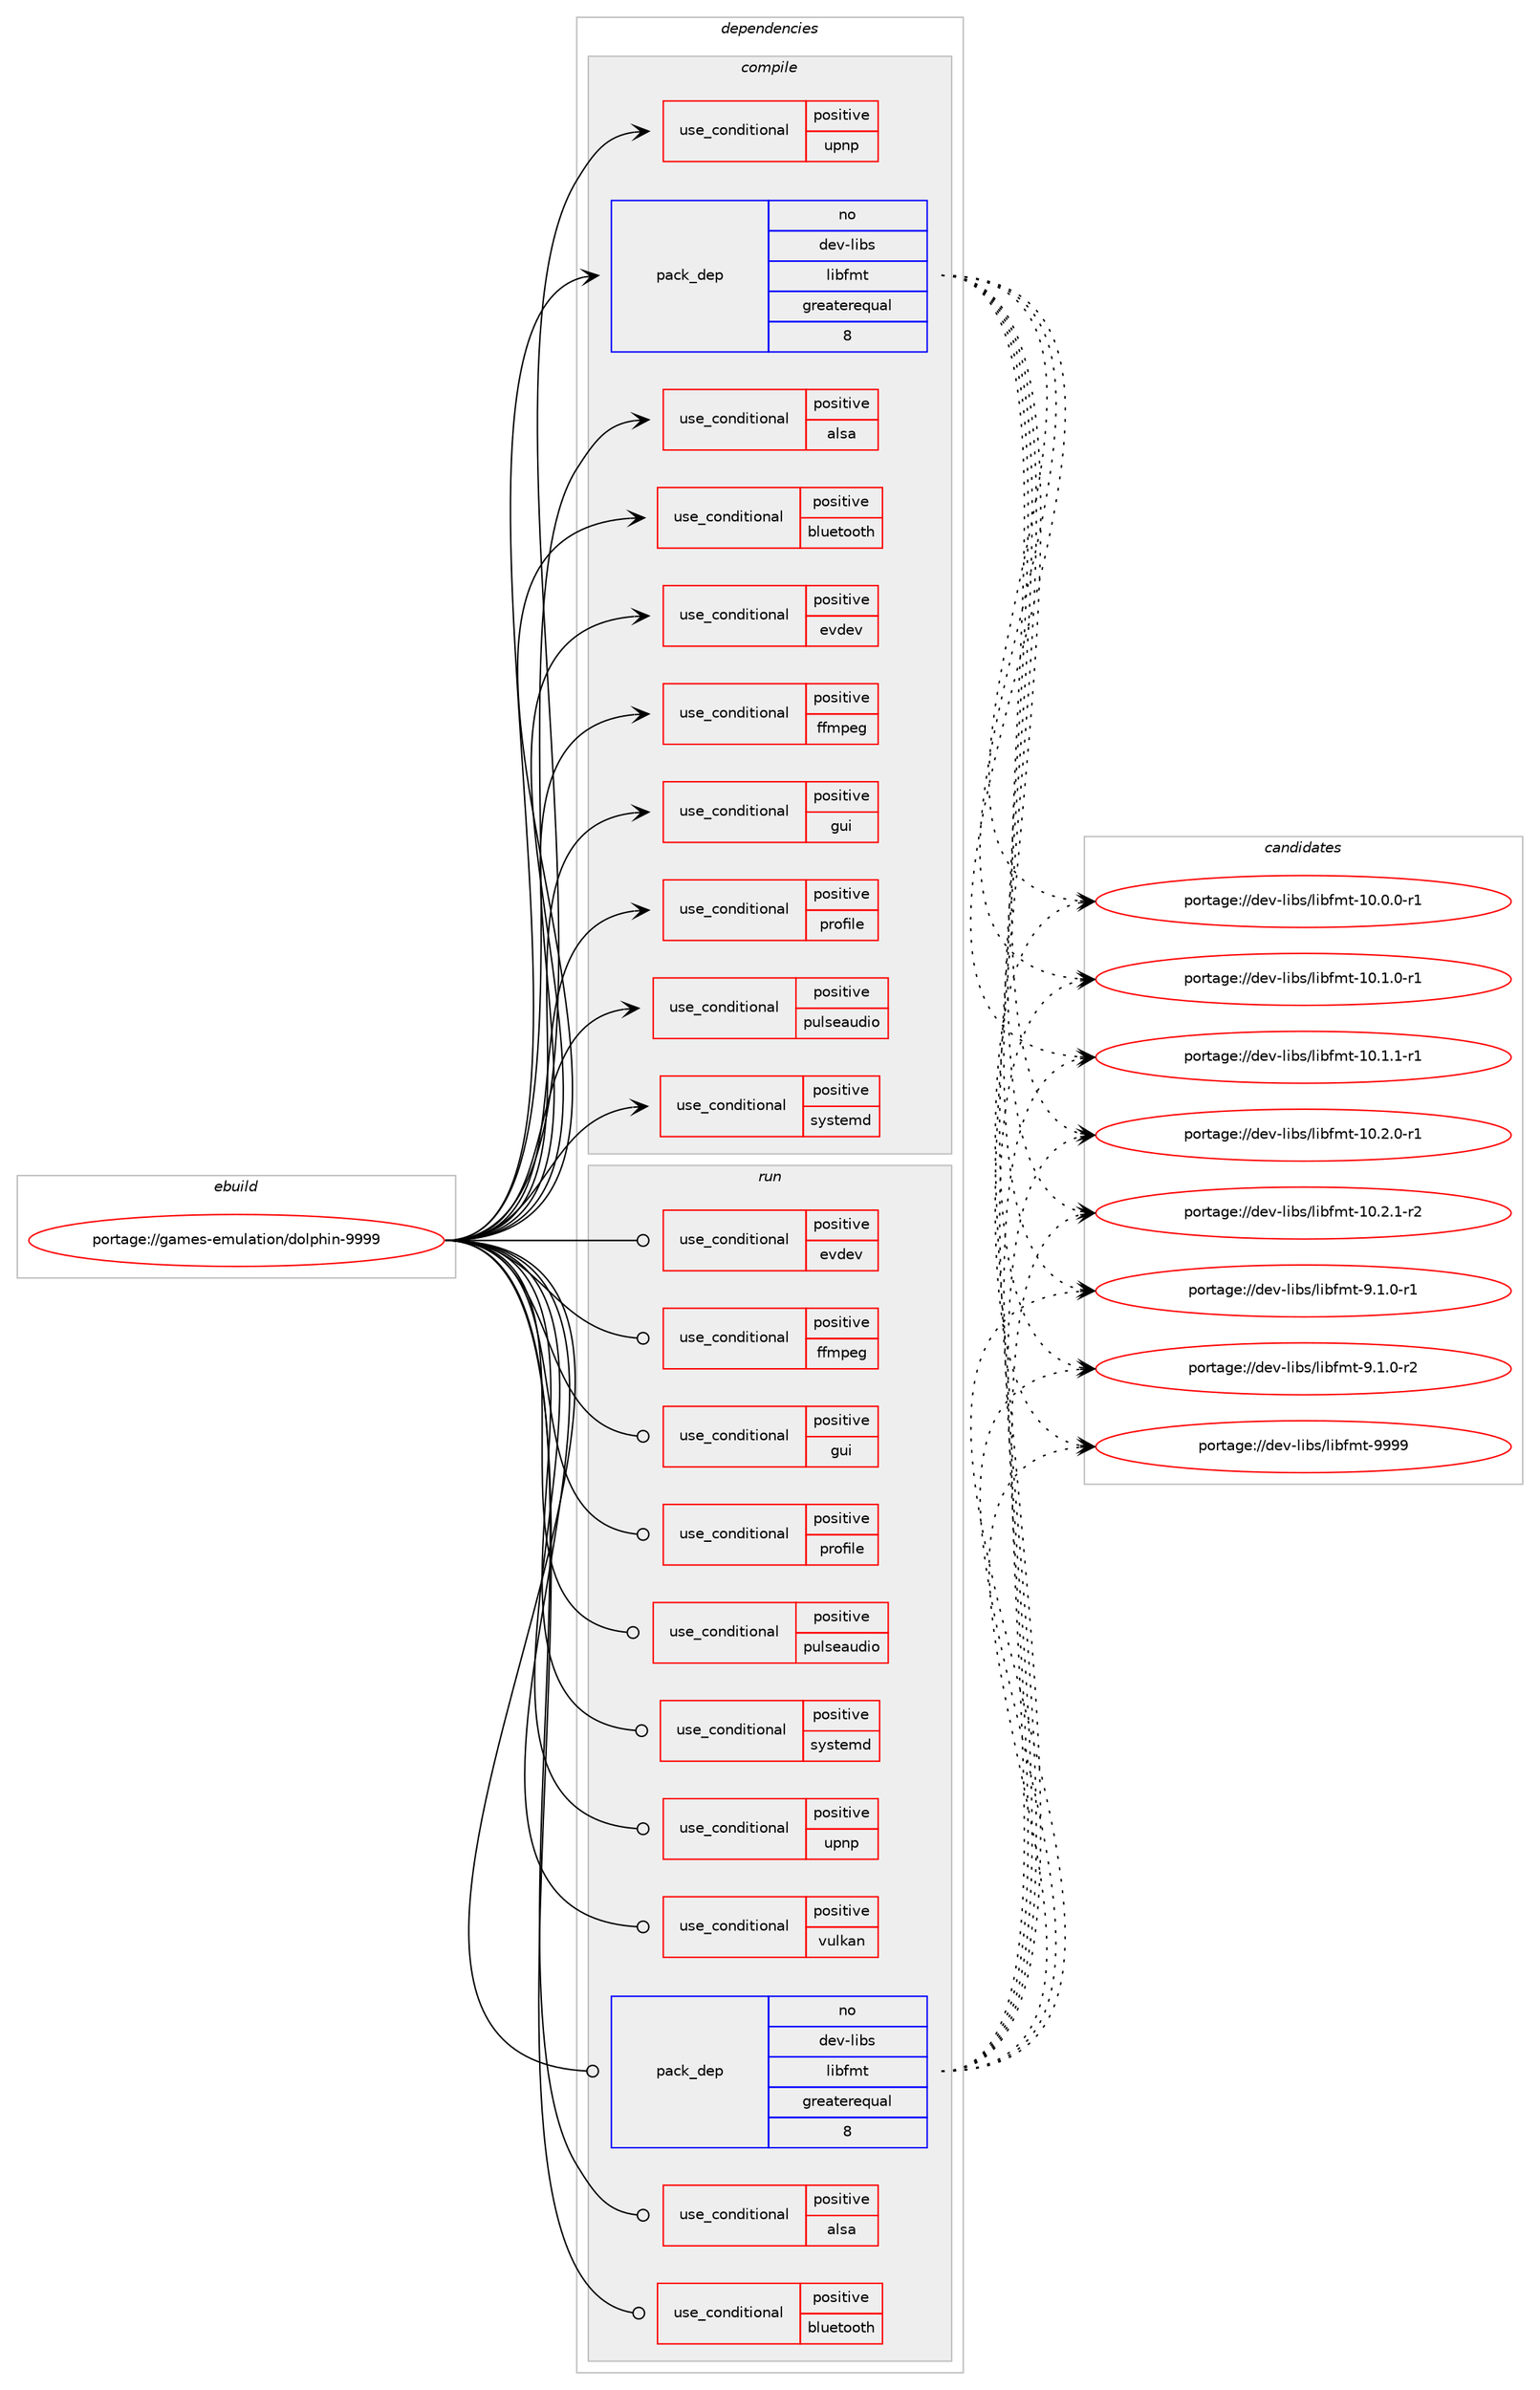 digraph prolog {

# *************
# Graph options
# *************

newrank=true;
concentrate=true;
compound=true;
graph [rankdir=LR,fontname=Helvetica,fontsize=10,ranksep=1.5];#, ranksep=2.5, nodesep=0.2];
edge  [arrowhead=vee];
node  [fontname=Helvetica,fontsize=10];

# **********
# The ebuild
# **********

subgraph cluster_leftcol {
color=gray;
rank=same;
label=<<i>ebuild</i>>;
id [label="portage://games-emulation/dolphin-9999", color=red, width=4, href="../games-emulation/dolphin-9999.svg"];
}

# ****************
# The dependencies
# ****************

subgraph cluster_midcol {
color=gray;
label=<<i>dependencies</i>>;
subgraph cluster_compile {
fillcolor="#eeeeee";
style=filled;
label=<<i>compile</i>>;
subgraph cond61714 {
dependency114664 [label=<<TABLE BORDER="0" CELLBORDER="1" CELLSPACING="0" CELLPADDING="4"><TR><TD ROWSPAN="3" CELLPADDING="10">use_conditional</TD></TR><TR><TD>positive</TD></TR><TR><TD>alsa</TD></TR></TABLE>>, shape=none, color=red];
# *** BEGIN UNKNOWN DEPENDENCY TYPE (TODO) ***
# dependency114664 -> package_dependency(portage://games-emulation/dolphin-9999,install,no,media-libs,alsa-lib,none,[,,],[],[])
# *** END UNKNOWN DEPENDENCY TYPE (TODO) ***

}
id:e -> dependency114664:w [weight=20,style="solid",arrowhead="vee"];
subgraph cond61715 {
dependency114665 [label=<<TABLE BORDER="0" CELLBORDER="1" CELLSPACING="0" CELLPADDING="4"><TR><TD ROWSPAN="3" CELLPADDING="10">use_conditional</TD></TR><TR><TD>positive</TD></TR><TR><TD>bluetooth</TD></TR></TABLE>>, shape=none, color=red];
# *** BEGIN UNKNOWN DEPENDENCY TYPE (TODO) ***
# dependency114665 -> package_dependency(portage://games-emulation/dolphin-9999,install,no,net-wireless,bluez,none,[,,],[],[])
# *** END UNKNOWN DEPENDENCY TYPE (TODO) ***

}
id:e -> dependency114665:w [weight=20,style="solid",arrowhead="vee"];
subgraph cond61716 {
dependency114666 [label=<<TABLE BORDER="0" CELLBORDER="1" CELLSPACING="0" CELLPADDING="4"><TR><TD ROWSPAN="3" CELLPADDING="10">use_conditional</TD></TR><TR><TD>positive</TD></TR><TR><TD>evdev</TD></TR></TABLE>>, shape=none, color=red];
# *** BEGIN UNKNOWN DEPENDENCY TYPE (TODO) ***
# dependency114666 -> package_dependency(portage://games-emulation/dolphin-9999,install,no,dev-libs,libevdev,none,[,,],[],[])
# *** END UNKNOWN DEPENDENCY TYPE (TODO) ***

# *** BEGIN UNKNOWN DEPENDENCY TYPE (TODO) ***
# dependency114666 -> package_dependency(portage://games-emulation/dolphin-9999,install,no,virtual,udev,none,[,,],[],[])
# *** END UNKNOWN DEPENDENCY TYPE (TODO) ***

}
id:e -> dependency114666:w [weight=20,style="solid",arrowhead="vee"];
subgraph cond61717 {
dependency114667 [label=<<TABLE BORDER="0" CELLBORDER="1" CELLSPACING="0" CELLPADDING="4"><TR><TD ROWSPAN="3" CELLPADDING="10">use_conditional</TD></TR><TR><TD>positive</TD></TR><TR><TD>ffmpeg</TD></TR></TABLE>>, shape=none, color=red];
# *** BEGIN UNKNOWN DEPENDENCY TYPE (TODO) ***
# dependency114667 -> package_dependency(portage://games-emulation/dolphin-9999,install,no,media-video,ffmpeg,none,[,,],any_same_slot,[])
# *** END UNKNOWN DEPENDENCY TYPE (TODO) ***

}
id:e -> dependency114667:w [weight=20,style="solid",arrowhead="vee"];
subgraph cond61718 {
dependency114668 [label=<<TABLE BORDER="0" CELLBORDER="1" CELLSPACING="0" CELLPADDING="4"><TR><TD ROWSPAN="3" CELLPADDING="10">use_conditional</TD></TR><TR><TD>positive</TD></TR><TR><TD>gui</TD></TR></TABLE>>, shape=none, color=red];
# *** BEGIN UNKNOWN DEPENDENCY TYPE (TODO) ***
# dependency114668 -> package_dependency(portage://games-emulation/dolphin-9999,install,no,dev-qt,qtcore,none,[,,],[slot(5)],[])
# *** END UNKNOWN DEPENDENCY TYPE (TODO) ***

# *** BEGIN UNKNOWN DEPENDENCY TYPE (TODO) ***
# dependency114668 -> package_dependency(portage://games-emulation/dolphin-9999,install,no,dev-qt,qtgui,none,[,,],[slot(5)],[])
# *** END UNKNOWN DEPENDENCY TYPE (TODO) ***

# *** BEGIN UNKNOWN DEPENDENCY TYPE (TODO) ***
# dependency114668 -> package_dependency(portage://games-emulation/dolphin-9999,install,no,dev-qt,qtwidgets,none,[,,],[slot(5)],[])
# *** END UNKNOWN DEPENDENCY TYPE (TODO) ***

}
id:e -> dependency114668:w [weight=20,style="solid",arrowhead="vee"];
subgraph cond61719 {
dependency114669 [label=<<TABLE BORDER="0" CELLBORDER="1" CELLSPACING="0" CELLPADDING="4"><TR><TD ROWSPAN="3" CELLPADDING="10">use_conditional</TD></TR><TR><TD>positive</TD></TR><TR><TD>profile</TD></TR></TABLE>>, shape=none, color=red];
# *** BEGIN UNKNOWN DEPENDENCY TYPE (TODO) ***
# dependency114669 -> package_dependency(portage://games-emulation/dolphin-9999,install,no,dev-util,oprofile,none,[,,],[],[])
# *** END UNKNOWN DEPENDENCY TYPE (TODO) ***

}
id:e -> dependency114669:w [weight=20,style="solid",arrowhead="vee"];
subgraph cond61720 {
dependency114670 [label=<<TABLE BORDER="0" CELLBORDER="1" CELLSPACING="0" CELLPADDING="4"><TR><TD ROWSPAN="3" CELLPADDING="10">use_conditional</TD></TR><TR><TD>positive</TD></TR><TR><TD>pulseaudio</TD></TR></TABLE>>, shape=none, color=red];
# *** BEGIN UNKNOWN DEPENDENCY TYPE (TODO) ***
# dependency114670 -> package_dependency(portage://games-emulation/dolphin-9999,install,no,media-libs,libpulse,none,[,,],[],[])
# *** END UNKNOWN DEPENDENCY TYPE (TODO) ***

}
id:e -> dependency114670:w [weight=20,style="solid",arrowhead="vee"];
subgraph cond61721 {
dependency114671 [label=<<TABLE BORDER="0" CELLBORDER="1" CELLSPACING="0" CELLPADDING="4"><TR><TD ROWSPAN="3" CELLPADDING="10">use_conditional</TD></TR><TR><TD>positive</TD></TR><TR><TD>systemd</TD></TR></TABLE>>, shape=none, color=red];
# *** BEGIN UNKNOWN DEPENDENCY TYPE (TODO) ***
# dependency114671 -> package_dependency(portage://games-emulation/dolphin-9999,install,no,sys-apps,systemd,none,[,,],[slot(0),equal],[])
# *** END UNKNOWN DEPENDENCY TYPE (TODO) ***

}
id:e -> dependency114671:w [weight=20,style="solid",arrowhead="vee"];
subgraph cond61722 {
dependency114672 [label=<<TABLE BORDER="0" CELLBORDER="1" CELLSPACING="0" CELLPADDING="4"><TR><TD ROWSPAN="3" CELLPADDING="10">use_conditional</TD></TR><TR><TD>positive</TD></TR><TR><TD>upnp</TD></TR></TABLE>>, shape=none, color=red];
# *** BEGIN UNKNOWN DEPENDENCY TYPE (TODO) ***
# dependency114672 -> package_dependency(portage://games-emulation/dolphin-9999,install,no,net-libs,miniupnpc,none,[,,],[],[])
# *** END UNKNOWN DEPENDENCY TYPE (TODO) ***

}
id:e -> dependency114672:w [weight=20,style="solid",arrowhead="vee"];
# *** BEGIN UNKNOWN DEPENDENCY TYPE (TODO) ***
# id -> package_dependency(portage://games-emulation/dolphin-9999,install,no,app-arch,bzip2,none,[,,],any_same_slot,[])
# *** END UNKNOWN DEPENDENCY TYPE (TODO) ***

# *** BEGIN UNKNOWN DEPENDENCY TYPE (TODO) ***
# id -> package_dependency(portage://games-emulation/dolphin-9999,install,no,app-arch,xz-utils,none,[,,],any_same_slot,[])
# *** END UNKNOWN DEPENDENCY TYPE (TODO) ***

# *** BEGIN UNKNOWN DEPENDENCY TYPE (TODO) ***
# id -> package_dependency(portage://games-emulation/dolphin-9999,install,no,app-arch,zstd,none,[,,],any_same_slot,[])
# *** END UNKNOWN DEPENDENCY TYPE (TODO) ***

# *** BEGIN UNKNOWN DEPENDENCY TYPE (TODO) ***
# id -> package_dependency(portage://games-emulation/dolphin-9999,install,no,dev-libs,hidapi,none,[,,],any_same_slot,[])
# *** END UNKNOWN DEPENDENCY TYPE (TODO) ***

subgraph pack51479 {
dependency114673 [label=<<TABLE BORDER="0" CELLBORDER="1" CELLSPACING="0" CELLPADDING="4" WIDTH="220"><TR><TD ROWSPAN="6" CELLPADDING="30">pack_dep</TD></TR><TR><TD WIDTH="110">no</TD></TR><TR><TD>dev-libs</TD></TR><TR><TD>libfmt</TD></TR><TR><TD>greaterequal</TD></TR><TR><TD>8</TD></TR></TABLE>>, shape=none, color=blue];
}
id:e -> dependency114673:w [weight=20,style="solid",arrowhead="vee"];
# *** BEGIN UNKNOWN DEPENDENCY TYPE (TODO) ***
# id -> package_dependency(portage://games-emulation/dolphin-9999,install,no,dev-libs,lzo,none,[,,],any_same_slot,[])
# *** END UNKNOWN DEPENDENCY TYPE (TODO) ***

# *** BEGIN UNKNOWN DEPENDENCY TYPE (TODO) ***
# id -> package_dependency(portage://games-emulation/dolphin-9999,install,no,dev-libs,pugixml,none,[,,],any_same_slot,[])
# *** END UNKNOWN DEPENDENCY TYPE (TODO) ***

# *** BEGIN UNKNOWN DEPENDENCY TYPE (TODO) ***
# id -> package_dependency(portage://games-emulation/dolphin-9999,install,no,media-libs,cubeb,none,[,,],any_same_slot,[])
# *** END UNKNOWN DEPENDENCY TYPE (TODO) ***

# *** BEGIN UNKNOWN DEPENDENCY TYPE (TODO) ***
# id -> package_dependency(portage://games-emulation/dolphin-9999,install,no,media-libs,libpng,none,[,,],any_same_slot,[])
# *** END UNKNOWN DEPENDENCY TYPE (TODO) ***

# *** BEGIN UNKNOWN DEPENDENCY TYPE (TODO) ***
# id -> package_dependency(portage://games-emulation/dolphin-9999,install,no,media-libs,libsfml,none,[,,],any_same_slot,[])
# *** END UNKNOWN DEPENDENCY TYPE (TODO) ***

# *** BEGIN UNKNOWN DEPENDENCY TYPE (TODO) ***
# id -> package_dependency(portage://games-emulation/dolphin-9999,install,no,media-libs,mesa,none,[,,],[],[use(enable(egl),positive)])
# *** END UNKNOWN DEPENDENCY TYPE (TODO) ***

# *** BEGIN UNKNOWN DEPENDENCY TYPE (TODO) ***
# id -> package_dependency(portage://games-emulation/dolphin-9999,install,no,net-libs,enet,none,[,,],[slot(1.3)],[])
# *** END UNKNOWN DEPENDENCY TYPE (TODO) ***

# *** BEGIN UNKNOWN DEPENDENCY TYPE (TODO) ***
# id -> package_dependency(portage://games-emulation/dolphin-9999,install,no,net-libs,mbedtls,none,[,,],any_same_slot,[])
# *** END UNKNOWN DEPENDENCY TYPE (TODO) ***

# *** BEGIN UNKNOWN DEPENDENCY TYPE (TODO) ***
# id -> package_dependency(portage://games-emulation/dolphin-9999,install,no,net-misc,curl,none,[,,],any_same_slot,[])
# *** END UNKNOWN DEPENDENCY TYPE (TODO) ***

# *** BEGIN UNKNOWN DEPENDENCY TYPE (TODO) ***
# id -> package_dependency(portage://games-emulation/dolphin-9999,install,no,sys-libs,readline,none,[,,],any_same_slot,[])
# *** END UNKNOWN DEPENDENCY TYPE (TODO) ***

# *** BEGIN UNKNOWN DEPENDENCY TYPE (TODO) ***
# id -> package_dependency(portage://games-emulation/dolphin-9999,install,no,sys-libs,zlib,none,[,,],any_same_slot,[use(enable(minizip),none)])
# *** END UNKNOWN DEPENDENCY TYPE (TODO) ***

# *** BEGIN UNKNOWN DEPENDENCY TYPE (TODO) ***
# id -> package_dependency(portage://games-emulation/dolphin-9999,install,no,virtual,libusb,none,[,,],[slot(1)],[])
# *** END UNKNOWN DEPENDENCY TYPE (TODO) ***

# *** BEGIN UNKNOWN DEPENDENCY TYPE (TODO) ***
# id -> package_dependency(portage://games-emulation/dolphin-9999,install,no,virtual,opengl,none,[,,],[],[])
# *** END UNKNOWN DEPENDENCY TYPE (TODO) ***

# *** BEGIN UNKNOWN DEPENDENCY TYPE (TODO) ***
# id -> package_dependency(portage://games-emulation/dolphin-9999,install,no,x11-libs,libXext,none,[,,],[],[])
# *** END UNKNOWN DEPENDENCY TYPE (TODO) ***

# *** BEGIN UNKNOWN DEPENDENCY TYPE (TODO) ***
# id -> package_dependency(portage://games-emulation/dolphin-9999,install,no,x11-libs,libXi,none,[,,],[],[])
# *** END UNKNOWN DEPENDENCY TYPE (TODO) ***

# *** BEGIN UNKNOWN DEPENDENCY TYPE (TODO) ***
# id -> package_dependency(portage://games-emulation/dolphin-9999,install,no,x11-libs,libXrandr,none,[,,],[],[])
# *** END UNKNOWN DEPENDENCY TYPE (TODO) ***

}
subgraph cluster_compileandrun {
fillcolor="#eeeeee";
style=filled;
label=<<i>compile and run</i>>;
}
subgraph cluster_run {
fillcolor="#eeeeee";
style=filled;
label=<<i>run</i>>;
subgraph cond61723 {
dependency114674 [label=<<TABLE BORDER="0" CELLBORDER="1" CELLSPACING="0" CELLPADDING="4"><TR><TD ROWSPAN="3" CELLPADDING="10">use_conditional</TD></TR><TR><TD>positive</TD></TR><TR><TD>alsa</TD></TR></TABLE>>, shape=none, color=red];
# *** BEGIN UNKNOWN DEPENDENCY TYPE (TODO) ***
# dependency114674 -> package_dependency(portage://games-emulation/dolphin-9999,run,no,media-libs,alsa-lib,none,[,,],[],[])
# *** END UNKNOWN DEPENDENCY TYPE (TODO) ***

}
id:e -> dependency114674:w [weight=20,style="solid",arrowhead="odot"];
subgraph cond61724 {
dependency114675 [label=<<TABLE BORDER="0" CELLBORDER="1" CELLSPACING="0" CELLPADDING="4"><TR><TD ROWSPAN="3" CELLPADDING="10">use_conditional</TD></TR><TR><TD>positive</TD></TR><TR><TD>bluetooth</TD></TR></TABLE>>, shape=none, color=red];
# *** BEGIN UNKNOWN DEPENDENCY TYPE (TODO) ***
# dependency114675 -> package_dependency(portage://games-emulation/dolphin-9999,run,no,net-wireless,bluez,none,[,,],[],[])
# *** END UNKNOWN DEPENDENCY TYPE (TODO) ***

}
id:e -> dependency114675:w [weight=20,style="solid",arrowhead="odot"];
subgraph cond61725 {
dependency114676 [label=<<TABLE BORDER="0" CELLBORDER="1" CELLSPACING="0" CELLPADDING="4"><TR><TD ROWSPAN="3" CELLPADDING="10">use_conditional</TD></TR><TR><TD>positive</TD></TR><TR><TD>evdev</TD></TR></TABLE>>, shape=none, color=red];
# *** BEGIN UNKNOWN DEPENDENCY TYPE (TODO) ***
# dependency114676 -> package_dependency(portage://games-emulation/dolphin-9999,run,no,dev-libs,libevdev,none,[,,],[],[])
# *** END UNKNOWN DEPENDENCY TYPE (TODO) ***

# *** BEGIN UNKNOWN DEPENDENCY TYPE (TODO) ***
# dependency114676 -> package_dependency(portage://games-emulation/dolphin-9999,run,no,virtual,udev,none,[,,],[],[])
# *** END UNKNOWN DEPENDENCY TYPE (TODO) ***

}
id:e -> dependency114676:w [weight=20,style="solid",arrowhead="odot"];
subgraph cond61726 {
dependency114677 [label=<<TABLE BORDER="0" CELLBORDER="1" CELLSPACING="0" CELLPADDING="4"><TR><TD ROWSPAN="3" CELLPADDING="10">use_conditional</TD></TR><TR><TD>positive</TD></TR><TR><TD>ffmpeg</TD></TR></TABLE>>, shape=none, color=red];
# *** BEGIN UNKNOWN DEPENDENCY TYPE (TODO) ***
# dependency114677 -> package_dependency(portage://games-emulation/dolphin-9999,run,no,media-video,ffmpeg,none,[,,],any_same_slot,[])
# *** END UNKNOWN DEPENDENCY TYPE (TODO) ***

}
id:e -> dependency114677:w [weight=20,style="solid",arrowhead="odot"];
subgraph cond61727 {
dependency114678 [label=<<TABLE BORDER="0" CELLBORDER="1" CELLSPACING="0" CELLPADDING="4"><TR><TD ROWSPAN="3" CELLPADDING="10">use_conditional</TD></TR><TR><TD>positive</TD></TR><TR><TD>gui</TD></TR></TABLE>>, shape=none, color=red];
# *** BEGIN UNKNOWN DEPENDENCY TYPE (TODO) ***
# dependency114678 -> package_dependency(portage://games-emulation/dolphin-9999,run,no,dev-qt,qtcore,none,[,,],[slot(5)],[])
# *** END UNKNOWN DEPENDENCY TYPE (TODO) ***

# *** BEGIN UNKNOWN DEPENDENCY TYPE (TODO) ***
# dependency114678 -> package_dependency(portage://games-emulation/dolphin-9999,run,no,dev-qt,qtgui,none,[,,],[slot(5)],[])
# *** END UNKNOWN DEPENDENCY TYPE (TODO) ***

# *** BEGIN UNKNOWN DEPENDENCY TYPE (TODO) ***
# dependency114678 -> package_dependency(portage://games-emulation/dolphin-9999,run,no,dev-qt,qtwidgets,none,[,,],[slot(5)],[])
# *** END UNKNOWN DEPENDENCY TYPE (TODO) ***

}
id:e -> dependency114678:w [weight=20,style="solid",arrowhead="odot"];
subgraph cond61728 {
dependency114679 [label=<<TABLE BORDER="0" CELLBORDER="1" CELLSPACING="0" CELLPADDING="4"><TR><TD ROWSPAN="3" CELLPADDING="10">use_conditional</TD></TR><TR><TD>positive</TD></TR><TR><TD>profile</TD></TR></TABLE>>, shape=none, color=red];
# *** BEGIN UNKNOWN DEPENDENCY TYPE (TODO) ***
# dependency114679 -> package_dependency(portage://games-emulation/dolphin-9999,run,no,dev-util,oprofile,none,[,,],[],[])
# *** END UNKNOWN DEPENDENCY TYPE (TODO) ***

}
id:e -> dependency114679:w [weight=20,style="solid",arrowhead="odot"];
subgraph cond61729 {
dependency114680 [label=<<TABLE BORDER="0" CELLBORDER="1" CELLSPACING="0" CELLPADDING="4"><TR><TD ROWSPAN="3" CELLPADDING="10">use_conditional</TD></TR><TR><TD>positive</TD></TR><TR><TD>pulseaudio</TD></TR></TABLE>>, shape=none, color=red];
# *** BEGIN UNKNOWN DEPENDENCY TYPE (TODO) ***
# dependency114680 -> package_dependency(portage://games-emulation/dolphin-9999,run,no,media-libs,libpulse,none,[,,],[],[])
# *** END UNKNOWN DEPENDENCY TYPE (TODO) ***

}
id:e -> dependency114680:w [weight=20,style="solid",arrowhead="odot"];
subgraph cond61730 {
dependency114681 [label=<<TABLE BORDER="0" CELLBORDER="1" CELLSPACING="0" CELLPADDING="4"><TR><TD ROWSPAN="3" CELLPADDING="10">use_conditional</TD></TR><TR><TD>positive</TD></TR><TR><TD>systemd</TD></TR></TABLE>>, shape=none, color=red];
# *** BEGIN UNKNOWN DEPENDENCY TYPE (TODO) ***
# dependency114681 -> package_dependency(portage://games-emulation/dolphin-9999,run,no,sys-apps,systemd,none,[,,],[slot(0),equal],[])
# *** END UNKNOWN DEPENDENCY TYPE (TODO) ***

}
id:e -> dependency114681:w [weight=20,style="solid",arrowhead="odot"];
subgraph cond61731 {
dependency114682 [label=<<TABLE BORDER="0" CELLBORDER="1" CELLSPACING="0" CELLPADDING="4"><TR><TD ROWSPAN="3" CELLPADDING="10">use_conditional</TD></TR><TR><TD>positive</TD></TR><TR><TD>upnp</TD></TR></TABLE>>, shape=none, color=red];
# *** BEGIN UNKNOWN DEPENDENCY TYPE (TODO) ***
# dependency114682 -> package_dependency(portage://games-emulation/dolphin-9999,run,no,net-libs,miniupnpc,none,[,,],[],[])
# *** END UNKNOWN DEPENDENCY TYPE (TODO) ***

}
id:e -> dependency114682:w [weight=20,style="solid",arrowhead="odot"];
subgraph cond61732 {
dependency114683 [label=<<TABLE BORDER="0" CELLBORDER="1" CELLSPACING="0" CELLPADDING="4"><TR><TD ROWSPAN="3" CELLPADDING="10">use_conditional</TD></TR><TR><TD>positive</TD></TR><TR><TD>vulkan</TD></TR></TABLE>>, shape=none, color=red];
# *** BEGIN UNKNOWN DEPENDENCY TYPE (TODO) ***
# dependency114683 -> package_dependency(portage://games-emulation/dolphin-9999,run,no,media-libs,vulkan-loader,none,[,,],[],[])
# *** END UNKNOWN DEPENDENCY TYPE (TODO) ***

}
id:e -> dependency114683:w [weight=20,style="solid",arrowhead="odot"];
# *** BEGIN UNKNOWN DEPENDENCY TYPE (TODO) ***
# id -> package_dependency(portage://games-emulation/dolphin-9999,run,no,app-arch,bzip2,none,[,,],any_same_slot,[])
# *** END UNKNOWN DEPENDENCY TYPE (TODO) ***

# *** BEGIN UNKNOWN DEPENDENCY TYPE (TODO) ***
# id -> package_dependency(portage://games-emulation/dolphin-9999,run,no,app-arch,xz-utils,none,[,,],any_same_slot,[])
# *** END UNKNOWN DEPENDENCY TYPE (TODO) ***

# *** BEGIN UNKNOWN DEPENDENCY TYPE (TODO) ***
# id -> package_dependency(portage://games-emulation/dolphin-9999,run,no,app-arch,zstd,none,[,,],any_same_slot,[])
# *** END UNKNOWN DEPENDENCY TYPE (TODO) ***

# *** BEGIN UNKNOWN DEPENDENCY TYPE (TODO) ***
# id -> package_dependency(portage://games-emulation/dolphin-9999,run,no,dev-libs,hidapi,none,[,,],any_same_slot,[])
# *** END UNKNOWN DEPENDENCY TYPE (TODO) ***

subgraph pack51480 {
dependency114684 [label=<<TABLE BORDER="0" CELLBORDER="1" CELLSPACING="0" CELLPADDING="4" WIDTH="220"><TR><TD ROWSPAN="6" CELLPADDING="30">pack_dep</TD></TR><TR><TD WIDTH="110">no</TD></TR><TR><TD>dev-libs</TD></TR><TR><TD>libfmt</TD></TR><TR><TD>greaterequal</TD></TR><TR><TD>8</TD></TR></TABLE>>, shape=none, color=blue];
}
id:e -> dependency114684:w [weight=20,style="solid",arrowhead="odot"];
# *** BEGIN UNKNOWN DEPENDENCY TYPE (TODO) ***
# id -> package_dependency(portage://games-emulation/dolphin-9999,run,no,dev-libs,lzo,none,[,,],any_same_slot,[])
# *** END UNKNOWN DEPENDENCY TYPE (TODO) ***

# *** BEGIN UNKNOWN DEPENDENCY TYPE (TODO) ***
# id -> package_dependency(portage://games-emulation/dolphin-9999,run,no,dev-libs,pugixml,none,[,,],any_same_slot,[])
# *** END UNKNOWN DEPENDENCY TYPE (TODO) ***

# *** BEGIN UNKNOWN DEPENDENCY TYPE (TODO) ***
# id -> package_dependency(portage://games-emulation/dolphin-9999,run,no,media-libs,cubeb,none,[,,],any_same_slot,[])
# *** END UNKNOWN DEPENDENCY TYPE (TODO) ***

# *** BEGIN UNKNOWN DEPENDENCY TYPE (TODO) ***
# id -> package_dependency(portage://games-emulation/dolphin-9999,run,no,media-libs,libpng,none,[,,],any_same_slot,[])
# *** END UNKNOWN DEPENDENCY TYPE (TODO) ***

# *** BEGIN UNKNOWN DEPENDENCY TYPE (TODO) ***
# id -> package_dependency(portage://games-emulation/dolphin-9999,run,no,media-libs,libsfml,none,[,,],any_same_slot,[])
# *** END UNKNOWN DEPENDENCY TYPE (TODO) ***

# *** BEGIN UNKNOWN DEPENDENCY TYPE (TODO) ***
# id -> package_dependency(portage://games-emulation/dolphin-9999,run,no,media-libs,mesa,none,[,,],[],[use(enable(egl),positive)])
# *** END UNKNOWN DEPENDENCY TYPE (TODO) ***

# *** BEGIN UNKNOWN DEPENDENCY TYPE (TODO) ***
# id -> package_dependency(portage://games-emulation/dolphin-9999,run,no,net-libs,enet,none,[,,],[slot(1.3)],[])
# *** END UNKNOWN DEPENDENCY TYPE (TODO) ***

# *** BEGIN UNKNOWN DEPENDENCY TYPE (TODO) ***
# id -> package_dependency(portage://games-emulation/dolphin-9999,run,no,net-libs,mbedtls,none,[,,],any_same_slot,[])
# *** END UNKNOWN DEPENDENCY TYPE (TODO) ***

# *** BEGIN UNKNOWN DEPENDENCY TYPE (TODO) ***
# id -> package_dependency(portage://games-emulation/dolphin-9999,run,no,net-misc,curl,none,[,,],any_same_slot,[])
# *** END UNKNOWN DEPENDENCY TYPE (TODO) ***

# *** BEGIN UNKNOWN DEPENDENCY TYPE (TODO) ***
# id -> package_dependency(portage://games-emulation/dolphin-9999,run,no,sys-libs,readline,none,[,,],any_same_slot,[])
# *** END UNKNOWN DEPENDENCY TYPE (TODO) ***

# *** BEGIN UNKNOWN DEPENDENCY TYPE (TODO) ***
# id -> package_dependency(portage://games-emulation/dolphin-9999,run,no,sys-libs,zlib,none,[,,],any_same_slot,[use(enable(minizip),none)])
# *** END UNKNOWN DEPENDENCY TYPE (TODO) ***

# *** BEGIN UNKNOWN DEPENDENCY TYPE (TODO) ***
# id -> package_dependency(portage://games-emulation/dolphin-9999,run,no,virtual,libusb,none,[,,],[slot(1)],[])
# *** END UNKNOWN DEPENDENCY TYPE (TODO) ***

# *** BEGIN UNKNOWN DEPENDENCY TYPE (TODO) ***
# id -> package_dependency(portage://games-emulation/dolphin-9999,run,no,virtual,opengl,none,[,,],[],[])
# *** END UNKNOWN DEPENDENCY TYPE (TODO) ***

# *** BEGIN UNKNOWN DEPENDENCY TYPE (TODO) ***
# id -> package_dependency(portage://games-emulation/dolphin-9999,run,no,x11-libs,libXext,none,[,,],[],[])
# *** END UNKNOWN DEPENDENCY TYPE (TODO) ***

# *** BEGIN UNKNOWN DEPENDENCY TYPE (TODO) ***
# id -> package_dependency(portage://games-emulation/dolphin-9999,run,no,x11-libs,libXi,none,[,,],[],[])
# *** END UNKNOWN DEPENDENCY TYPE (TODO) ***

# *** BEGIN UNKNOWN DEPENDENCY TYPE (TODO) ***
# id -> package_dependency(portage://games-emulation/dolphin-9999,run,no,x11-libs,libXrandr,none,[,,],[],[])
# *** END UNKNOWN DEPENDENCY TYPE (TODO) ***

}
}

# **************
# The candidates
# **************

subgraph cluster_choices {
rank=same;
color=gray;
label=<<i>candidates</i>>;

subgraph choice51479 {
color=black;
nodesep=1;
choice10010111845108105981154710810598102109116454948464846484511449 [label="portage://dev-libs/libfmt-10.0.0-r1", color=red, width=4,href="../dev-libs/libfmt-10.0.0-r1.svg"];
choice10010111845108105981154710810598102109116454948464946484511449 [label="portage://dev-libs/libfmt-10.1.0-r1", color=red, width=4,href="../dev-libs/libfmt-10.1.0-r1.svg"];
choice10010111845108105981154710810598102109116454948464946494511449 [label="portage://dev-libs/libfmt-10.1.1-r1", color=red, width=4,href="../dev-libs/libfmt-10.1.1-r1.svg"];
choice10010111845108105981154710810598102109116454948465046484511449 [label="portage://dev-libs/libfmt-10.2.0-r1", color=red, width=4,href="../dev-libs/libfmt-10.2.0-r1.svg"];
choice10010111845108105981154710810598102109116454948465046494511450 [label="portage://dev-libs/libfmt-10.2.1-r2", color=red, width=4,href="../dev-libs/libfmt-10.2.1-r2.svg"];
choice100101118451081059811547108105981021091164557464946484511449 [label="portage://dev-libs/libfmt-9.1.0-r1", color=red, width=4,href="../dev-libs/libfmt-9.1.0-r1.svg"];
choice100101118451081059811547108105981021091164557464946484511450 [label="portage://dev-libs/libfmt-9.1.0-r2", color=red, width=4,href="../dev-libs/libfmt-9.1.0-r2.svg"];
choice100101118451081059811547108105981021091164557575757 [label="portage://dev-libs/libfmt-9999", color=red, width=4,href="../dev-libs/libfmt-9999.svg"];
dependency114673:e -> choice10010111845108105981154710810598102109116454948464846484511449:w [style=dotted,weight="100"];
dependency114673:e -> choice10010111845108105981154710810598102109116454948464946484511449:w [style=dotted,weight="100"];
dependency114673:e -> choice10010111845108105981154710810598102109116454948464946494511449:w [style=dotted,weight="100"];
dependency114673:e -> choice10010111845108105981154710810598102109116454948465046484511449:w [style=dotted,weight="100"];
dependency114673:e -> choice10010111845108105981154710810598102109116454948465046494511450:w [style=dotted,weight="100"];
dependency114673:e -> choice100101118451081059811547108105981021091164557464946484511449:w [style=dotted,weight="100"];
dependency114673:e -> choice100101118451081059811547108105981021091164557464946484511450:w [style=dotted,weight="100"];
dependency114673:e -> choice100101118451081059811547108105981021091164557575757:w [style=dotted,weight="100"];
}
subgraph choice51480 {
color=black;
nodesep=1;
choice10010111845108105981154710810598102109116454948464846484511449 [label="portage://dev-libs/libfmt-10.0.0-r1", color=red, width=4,href="../dev-libs/libfmt-10.0.0-r1.svg"];
choice10010111845108105981154710810598102109116454948464946484511449 [label="portage://dev-libs/libfmt-10.1.0-r1", color=red, width=4,href="../dev-libs/libfmt-10.1.0-r1.svg"];
choice10010111845108105981154710810598102109116454948464946494511449 [label="portage://dev-libs/libfmt-10.1.1-r1", color=red, width=4,href="../dev-libs/libfmt-10.1.1-r1.svg"];
choice10010111845108105981154710810598102109116454948465046484511449 [label="portage://dev-libs/libfmt-10.2.0-r1", color=red, width=4,href="../dev-libs/libfmt-10.2.0-r1.svg"];
choice10010111845108105981154710810598102109116454948465046494511450 [label="portage://dev-libs/libfmt-10.2.1-r2", color=red, width=4,href="../dev-libs/libfmt-10.2.1-r2.svg"];
choice100101118451081059811547108105981021091164557464946484511449 [label="portage://dev-libs/libfmt-9.1.0-r1", color=red, width=4,href="../dev-libs/libfmt-9.1.0-r1.svg"];
choice100101118451081059811547108105981021091164557464946484511450 [label="portage://dev-libs/libfmt-9.1.0-r2", color=red, width=4,href="../dev-libs/libfmt-9.1.0-r2.svg"];
choice100101118451081059811547108105981021091164557575757 [label="portage://dev-libs/libfmt-9999", color=red, width=4,href="../dev-libs/libfmt-9999.svg"];
dependency114684:e -> choice10010111845108105981154710810598102109116454948464846484511449:w [style=dotted,weight="100"];
dependency114684:e -> choice10010111845108105981154710810598102109116454948464946484511449:w [style=dotted,weight="100"];
dependency114684:e -> choice10010111845108105981154710810598102109116454948464946494511449:w [style=dotted,weight="100"];
dependency114684:e -> choice10010111845108105981154710810598102109116454948465046484511449:w [style=dotted,weight="100"];
dependency114684:e -> choice10010111845108105981154710810598102109116454948465046494511450:w [style=dotted,weight="100"];
dependency114684:e -> choice100101118451081059811547108105981021091164557464946484511449:w [style=dotted,weight="100"];
dependency114684:e -> choice100101118451081059811547108105981021091164557464946484511450:w [style=dotted,weight="100"];
dependency114684:e -> choice100101118451081059811547108105981021091164557575757:w [style=dotted,weight="100"];
}
}

}
